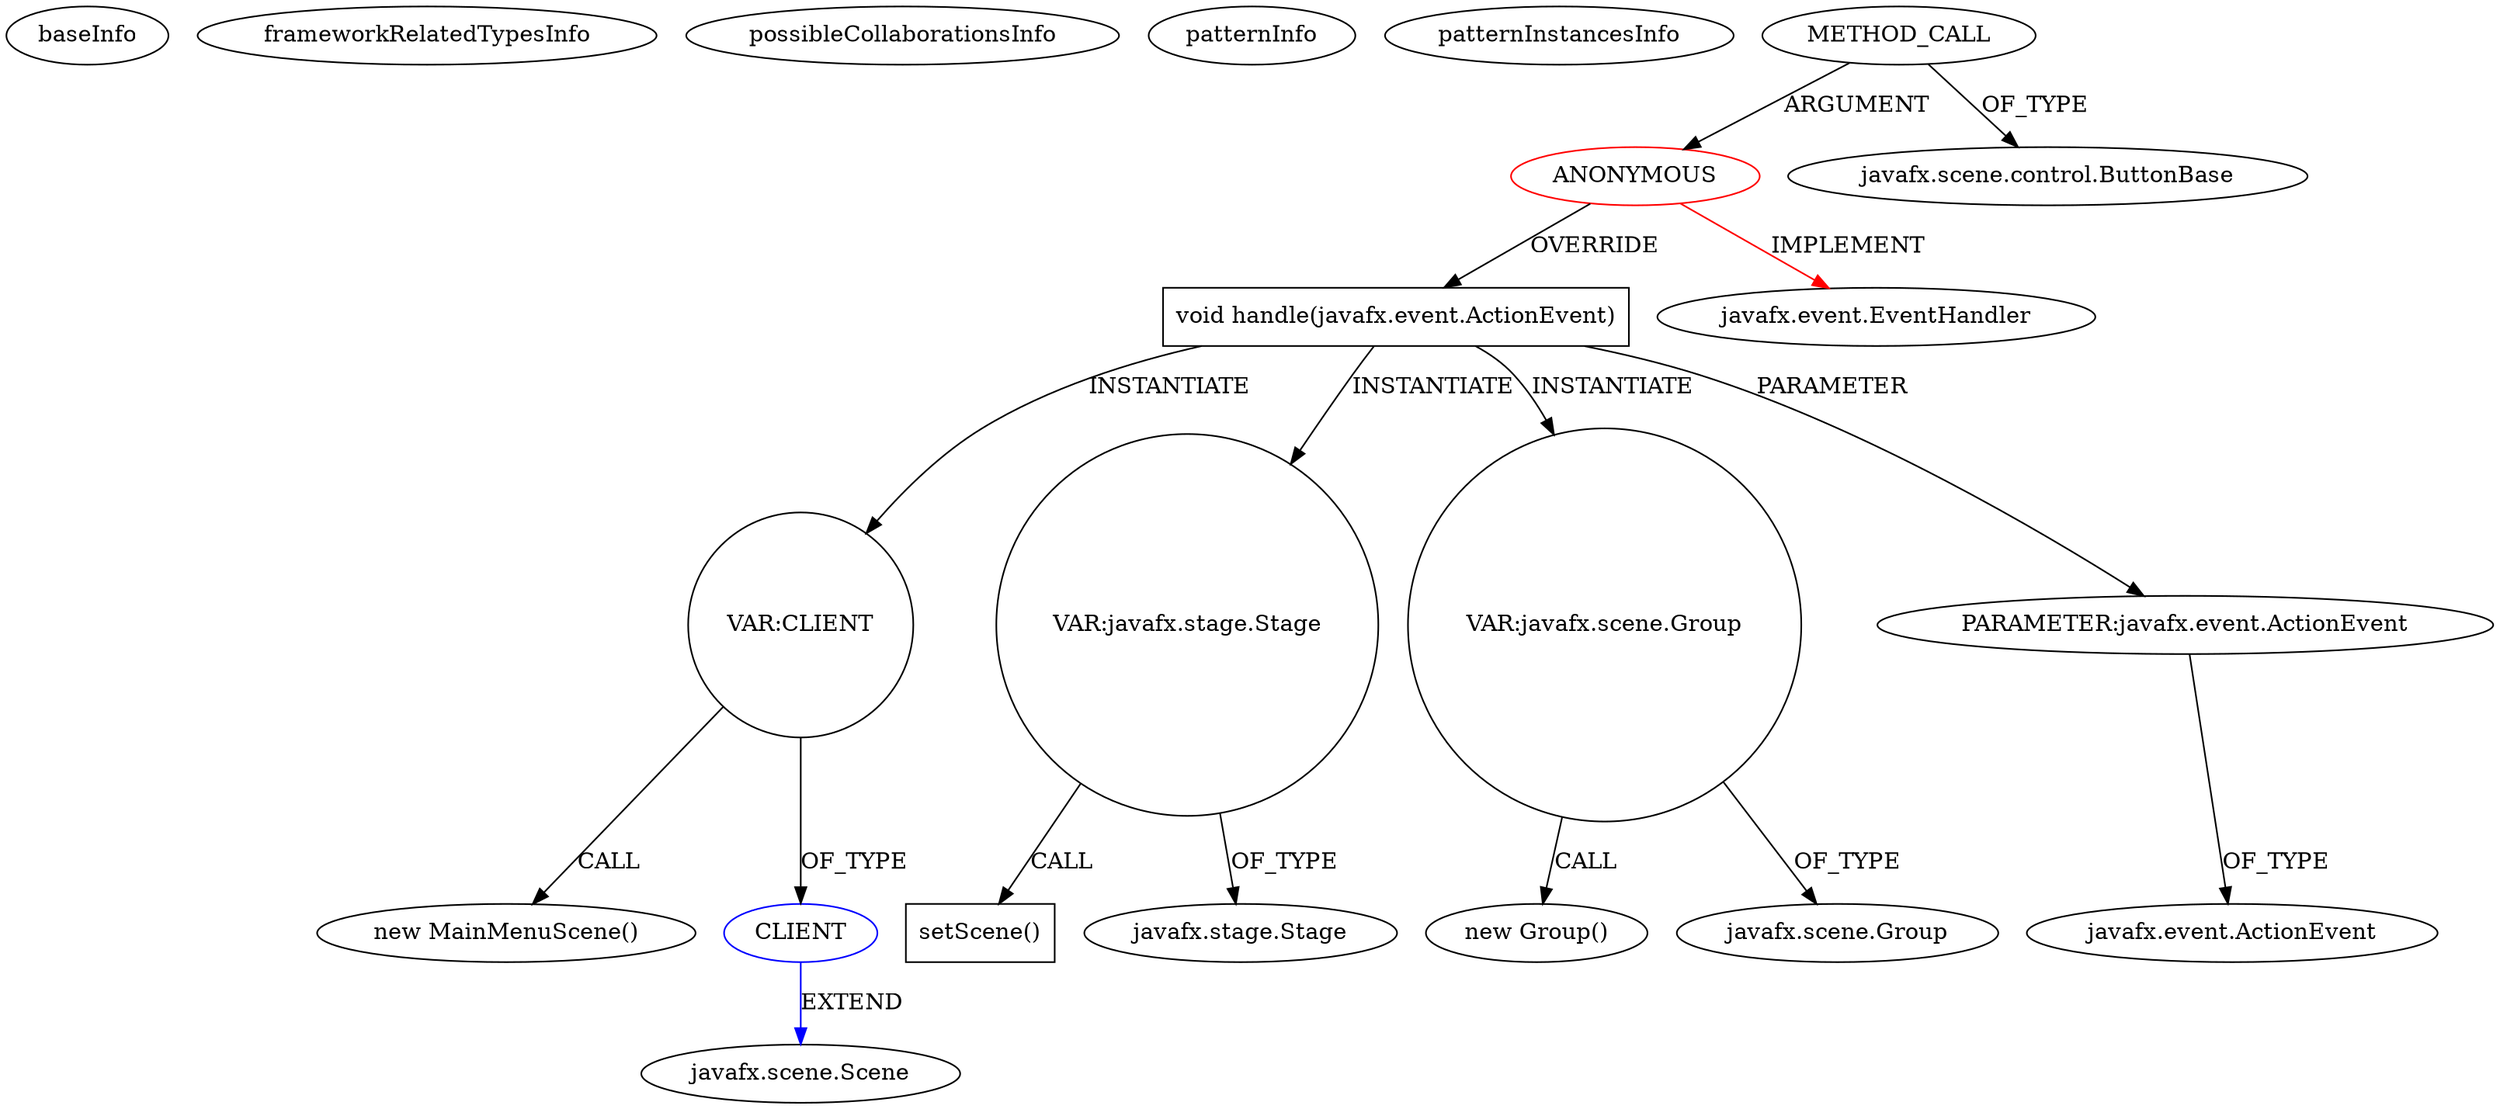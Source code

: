digraph {
baseInfo[graphId=3922,category="pattern",isAnonymous=true,possibleRelation=true]
frameworkRelatedTypesInfo[0="javafx.event.EventHandler"]
possibleCollaborationsInfo[0="3922~INSTANTIATION-OVERRIDING_METHOD_DECLARATION-~javafx.event.EventHandler ~javafx.scene.Scene ~true~false"]
patternInfo[frequency=2.0,patternRootClient=0]
patternInstancesInfo[0="empollondefisica-PlanetGame~/empollondefisica-PlanetGame/PlanetGame-master/src/planetGame/GameEndScene.java~void buildLoseScene()~2626",1="empollondefisica-PlanetGame~/empollondefisica-PlanetGame/PlanetGame-master/src/planetGame/GameEndScene.java~void buildWinScene()~2628"]
10[label="new MainMenuScene()",vertexType="CONSTRUCTOR_CALL",isFrameworkType=false]
11[label="VAR:CLIENT",vertexType="VARIABLE_EXPRESION",isFrameworkType=false,shape=circle]
4[label="void handle(javafx.event.ActionEvent)",vertexType="OVERRIDING_METHOD_DECLARATION",isFrameworkType=false,shape=box]
0[label="ANONYMOUS",vertexType="ROOT_ANONYMOUS_DECLARATION",isFrameworkType=false,color=red]
2[label="METHOD_CALL",vertexType="OUTSIDE_CALL",isFrameworkType=false]
3[label="javafx.scene.control.ButtonBase",vertexType="FRAMEWORK_CLASS_TYPE",isFrameworkType=false]
7[label="VAR:javafx.stage.Stage",vertexType="VARIABLE_EXPRESION",isFrameworkType=false,shape=circle]
8[label="setScene()",vertexType="INSIDE_CALL",isFrameworkType=false,shape=box]
9[label="javafx.stage.Stage",vertexType="FRAMEWORK_CLASS_TYPE",isFrameworkType=false]
15[label="VAR:javafx.scene.Group",vertexType="VARIABLE_EXPRESION",isFrameworkType=false,shape=circle]
14[label="new Group()",vertexType="CONSTRUCTOR_CALL",isFrameworkType=false]
1[label="javafx.event.EventHandler",vertexType="FRAMEWORK_INTERFACE_TYPE",isFrameworkType=false]
5[label="PARAMETER:javafx.event.ActionEvent",vertexType="PARAMETER_DECLARATION",isFrameworkType=false]
6[label="javafx.event.ActionEvent",vertexType="FRAMEWORK_CLASS_TYPE",isFrameworkType=false]
16[label="javafx.scene.Group",vertexType="FRAMEWORK_CLASS_TYPE",isFrameworkType=false]
12[label="CLIENT",vertexType="REFERENCE_CLIENT_CLASS_DECLARATION",isFrameworkType=false,color=blue]
13[label="javafx.scene.Scene",vertexType="FRAMEWORK_CLASS_TYPE",isFrameworkType=false]
11->12[label="OF_TYPE"]
2->0[label="ARGUMENT"]
4->5[label="PARAMETER"]
5->6[label="OF_TYPE"]
4->7[label="INSTANTIATE"]
7->8[label="CALL"]
4->11[label="INSTANTIATE"]
15->16[label="OF_TYPE"]
0->4[label="OVERRIDE"]
7->9[label="OF_TYPE"]
2->3[label="OF_TYPE"]
4->15[label="INSTANTIATE"]
12->13[label="EXTEND",color=blue]
0->1[label="IMPLEMENT",color=red]
11->10[label="CALL"]
15->14[label="CALL"]
}
